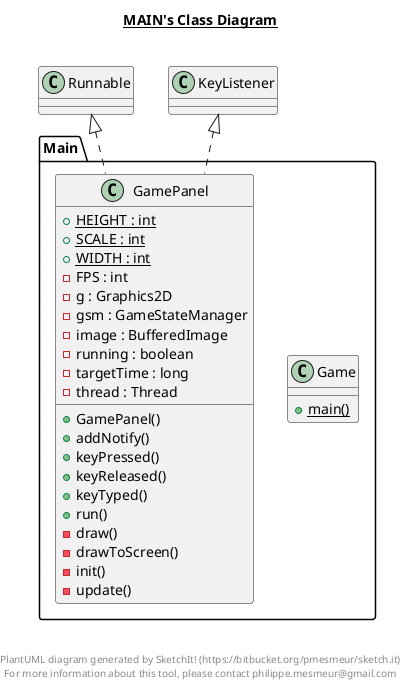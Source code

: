 @startuml

title __MAIN's Class Diagram__\n

  namespace Main {
    class Main.Game {
        {static} + main()
    }
  }
  

  namespace Main {
    class Main.GamePanel {
        {static} + HEIGHT : int
        {static} + SCALE : int
        {static} + WIDTH : int
        - FPS : int
        - g : Graphics2D
        - gsm : GameStateManager
        - image : BufferedImage
        - running : boolean
        - targetTime : long
        - thread : Thread
        + GamePanel()
        + addNotify()
        + keyPressed()
        + keyReleased()
        + keyTyped()
        + run()
        - draw()
        - drawToScreen()
        - init()
        - update()
    }
  }
  

  Main.GamePanel .up.|> KeyListener
  Main.GamePanel .up.|> Runnable


right footer


PlantUML diagram generated by SketchIt! (https://bitbucket.org/pmesmeur/sketch.it)
For more information about this tool, please contact philippe.mesmeur@gmail.com
endfooter

@enduml

